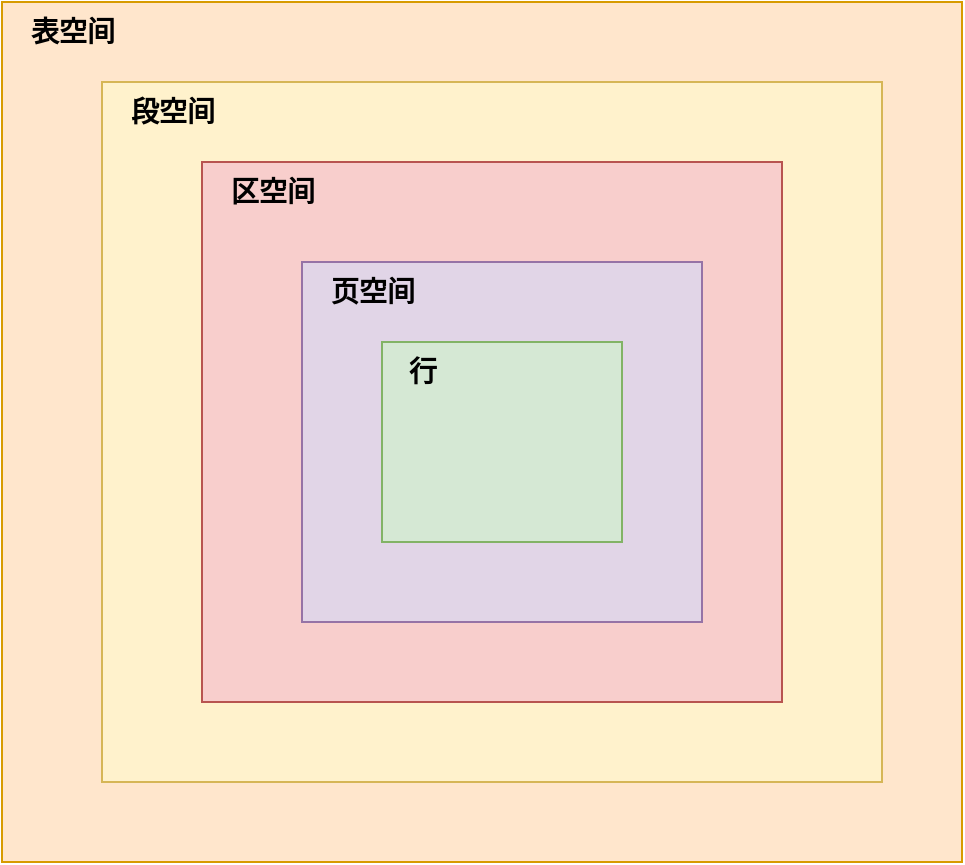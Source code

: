 <mxfile version="22.1.5" type="github">
  <diagram name="第 1 页" id="NqQut64MAcM6sPYWotcb">
    <mxGraphModel dx="1050" dy="630" grid="1" gridSize="10" guides="1" tooltips="1" connect="1" arrows="1" fold="1" page="1" pageScale="1" pageWidth="827" pageHeight="1169" math="0" shadow="0">
      <root>
        <mxCell id="0" />
        <mxCell id="1" parent="0" />
        <mxCell id="RtKjVwhZ8ylUvFfiAElg-1" value="" style="rounded=0;whiteSpace=wrap;html=1;fillColor=#ffe6cc;strokeColor=#d79b00;" vertex="1" parent="1">
          <mxGeometry x="180" y="90" width="480" height="430" as="geometry" />
        </mxCell>
        <mxCell id="RtKjVwhZ8ylUvFfiAElg-2" value="" style="rounded=0;whiteSpace=wrap;html=1;fillColor=#fff2cc;strokeColor=#d6b656;" vertex="1" parent="1">
          <mxGeometry x="230" y="130" width="390" height="350" as="geometry" />
        </mxCell>
        <mxCell id="RtKjVwhZ8ylUvFfiAElg-3" value="" style="rounded=0;whiteSpace=wrap;html=1;fillColor=#f8cecc;strokeColor=#b85450;" vertex="1" parent="1">
          <mxGeometry x="280" y="170" width="290" height="270" as="geometry" />
        </mxCell>
        <mxCell id="RtKjVwhZ8ylUvFfiAElg-5" value="" style="rounded=0;whiteSpace=wrap;html=1;fillColor=#e1d5e7;strokeColor=#9673a6;" vertex="1" parent="1">
          <mxGeometry x="330" y="220" width="200" height="180" as="geometry" />
        </mxCell>
        <mxCell id="RtKjVwhZ8ylUvFfiAElg-6" value="&lt;font style=&quot;font-size: 14px;&quot;&gt;&lt;b&gt;表空间&lt;/b&gt;&lt;/font&gt;" style="text;html=1;align=center;verticalAlign=middle;resizable=0;points=[];autosize=1;strokeColor=none;fillColor=none;" vertex="1" parent="1">
          <mxGeometry x="180" y="90" width="70" height="30" as="geometry" />
        </mxCell>
        <mxCell id="RtKjVwhZ8ylUvFfiAElg-7" value="&lt;font style=&quot;font-size: 14px;&quot;&gt;&lt;b&gt;段空间&lt;/b&gt;&lt;/font&gt;" style="text;html=1;align=center;verticalAlign=middle;resizable=0;points=[];autosize=1;strokeColor=none;fillColor=none;" vertex="1" parent="1">
          <mxGeometry x="230" y="130" width="70" height="30" as="geometry" />
        </mxCell>
        <mxCell id="RtKjVwhZ8ylUvFfiAElg-8" value="&lt;font style=&quot;font-size: 14px;&quot;&gt;&lt;b&gt;区空间&lt;/b&gt;&lt;/font&gt;" style="text;html=1;align=center;verticalAlign=middle;resizable=0;points=[];autosize=1;strokeColor=none;fillColor=none;" vertex="1" parent="1">
          <mxGeometry x="280" y="170" width="70" height="30" as="geometry" />
        </mxCell>
        <mxCell id="RtKjVwhZ8ylUvFfiAElg-9" value="&lt;font style=&quot;font-size: 14px;&quot;&gt;&lt;b&gt;页空间&lt;/b&gt;&lt;/font&gt;" style="text;html=1;align=center;verticalAlign=middle;resizable=0;points=[];autosize=1;strokeColor=none;fillColor=none;" vertex="1" parent="1">
          <mxGeometry x="330" y="220" width="70" height="30" as="geometry" />
        </mxCell>
        <mxCell id="RtKjVwhZ8ylUvFfiAElg-11" value="" style="rounded=0;whiteSpace=wrap;html=1;fillColor=#d5e8d4;strokeColor=#82b366;" vertex="1" parent="1">
          <mxGeometry x="370" y="260" width="120" height="100" as="geometry" />
        </mxCell>
        <mxCell id="RtKjVwhZ8ylUvFfiAElg-12" value="&lt;font style=&quot;font-size: 14px;&quot;&gt;&lt;b&gt;行&lt;/b&gt;&lt;/font&gt;" style="text;html=1;align=center;verticalAlign=middle;resizable=0;points=[];autosize=1;strokeColor=none;fillColor=none;" vertex="1" parent="1">
          <mxGeometry x="370" y="260" width="40" height="30" as="geometry" />
        </mxCell>
      </root>
    </mxGraphModel>
  </diagram>
</mxfile>
